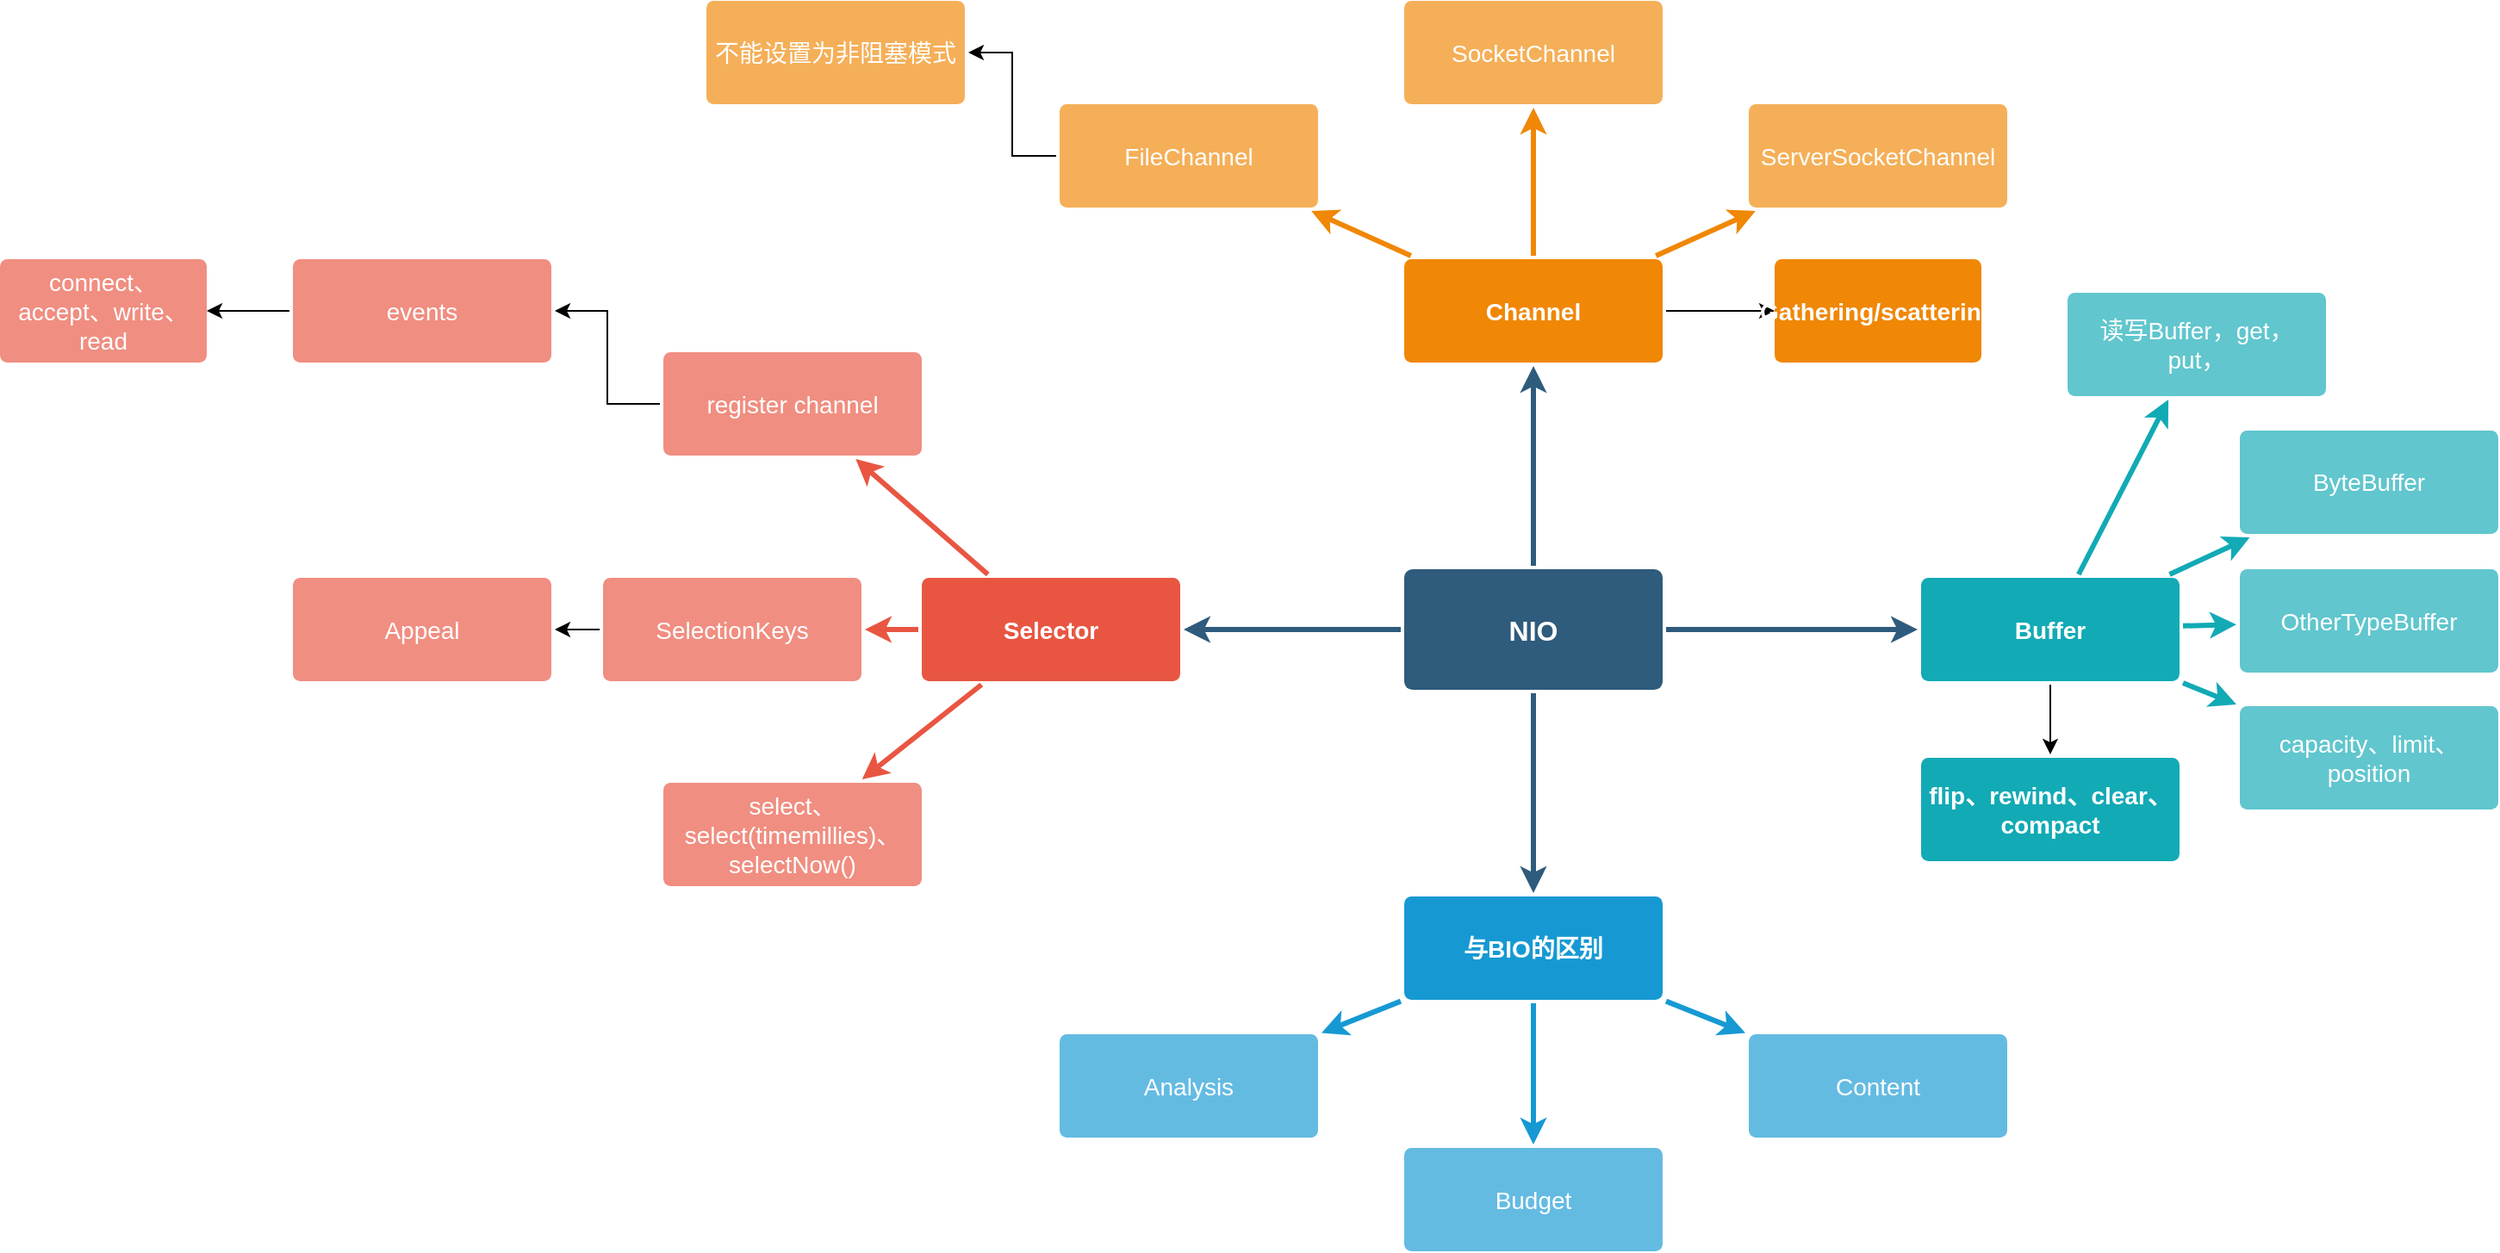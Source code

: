 <mxfile version="16.4.0" type="device" pages="2"><diagram id="6a731a19-8d31-9384-78a2-239565b7b9f0" name="Page-1"><mxGraphModel dx="2207" dy="672" grid="1" gridSize="10" guides="1" tooltips="1" connect="1" arrows="1" fold="1" page="1" pageScale="1" pageWidth="1169" pageHeight="827" background="none" math="0" shadow="0"><root><mxCell id="0"/><mxCell id="1" parent="0"/><mxCell id="1745" value="" style="edgeStyle=none;rounded=0;jumpStyle=none;html=1;shadow=0;labelBackgroundColor=none;startArrow=none;startFill=0;endArrow=classic;endFill=1;jettySize=auto;orthogonalLoop=1;strokeColor=#2F5B7C;strokeWidth=3;fontFamily=Helvetica;fontSize=16;fontColor=#23445D;spacing=5;" parent="1" source="1749" target="1764" edge="1"><mxGeometry relative="1" as="geometry"/></mxCell><mxCell id="1746" value="" style="edgeStyle=none;rounded=0;jumpStyle=none;html=1;shadow=0;labelBackgroundColor=none;startArrow=none;startFill=0;endArrow=classic;endFill=1;jettySize=auto;orthogonalLoop=1;strokeColor=#2F5B7C;strokeWidth=3;fontFamily=Helvetica;fontSize=16;fontColor=#23445D;spacing=5;" parent="1" source="1749" target="1771" edge="1"><mxGeometry relative="1" as="geometry"/></mxCell><mxCell id="1747" value="" style="edgeStyle=none;rounded=0;jumpStyle=none;html=1;shadow=0;labelBackgroundColor=none;startArrow=none;startFill=0;endArrow=classic;endFill=1;jettySize=auto;orthogonalLoop=1;strokeColor=#2F5B7C;strokeWidth=3;fontFamily=Helvetica;fontSize=16;fontColor=#23445D;spacing=5;" parent="1" source="1749" target="1760" edge="1"><mxGeometry relative="1" as="geometry"/></mxCell><mxCell id="1748" value="" style="edgeStyle=none;rounded=0;jumpStyle=none;html=1;shadow=0;labelBackgroundColor=none;startArrow=none;startFill=0;endArrow=classic;endFill=1;jettySize=auto;orthogonalLoop=1;strokeColor=#2F5B7C;strokeWidth=3;fontFamily=Helvetica;fontSize=16;fontColor=#23445D;spacing=5;" parent="1" source="1749" target="1753" edge="1"><mxGeometry relative="1" as="geometry"/></mxCell><mxCell id="1749" value="NIO" style="rounded=1;whiteSpace=wrap;html=1;shadow=0;labelBackgroundColor=none;strokeColor=none;strokeWidth=3;fillColor=#2F5B7C;fontFamily=Helvetica;fontSize=16;fontColor=#FFFFFF;align=center;fontStyle=1;spacing=5;arcSize=7;perimeterSpacing=2;" parent="1" vertex="1"><mxGeometry x="495" y="380.5" width="150" height="70" as="geometry"/></mxCell><mxCell id="1750" value="" style="edgeStyle=none;rounded=1;jumpStyle=none;html=1;shadow=0;labelBackgroundColor=none;startArrow=none;startFill=0;jettySize=auto;orthogonalLoop=1;strokeColor=#E85642;strokeWidth=3;fontFamily=Helvetica;fontSize=14;fontColor=#FFFFFF;spacing=5;fontStyle=1;fillColor=#b0e3e6;" parent="1" source="1753" target="1756" edge="1"><mxGeometry relative="1" as="geometry"/></mxCell><mxCell id="1751" value="" style="edgeStyle=none;rounded=1;jumpStyle=none;html=1;shadow=0;labelBackgroundColor=none;startArrow=none;startFill=0;jettySize=auto;orthogonalLoop=1;strokeColor=#E85642;strokeWidth=3;fontFamily=Helvetica;fontSize=14;fontColor=#FFFFFF;spacing=5;fontStyle=1;fillColor=#b0e3e6;" parent="1" source="1753" target="1755" edge="1"><mxGeometry relative="1" as="geometry"/></mxCell><mxCell id="1752" value="" style="edgeStyle=none;rounded=1;jumpStyle=none;html=1;shadow=0;labelBackgroundColor=none;startArrow=none;startFill=0;jettySize=auto;orthogonalLoop=1;strokeColor=#E85642;strokeWidth=3;fontFamily=Helvetica;fontSize=14;fontColor=#FFFFFF;spacing=5;fontStyle=1;fillColor=#b0e3e6;" parent="1" source="1753" target="1754" edge="1"><mxGeometry relative="1" as="geometry"/></mxCell><mxCell id="1753" value="Selector" style="rounded=1;whiteSpace=wrap;html=1;shadow=0;labelBackgroundColor=none;strokeColor=none;strokeWidth=3;fillColor=#e85642;fontFamily=Helvetica;fontSize=14;fontColor=#FFFFFF;align=center;spacing=5;fontStyle=1;arcSize=7;perimeterSpacing=2;" parent="1" vertex="1"><mxGeometry x="215" y="385.5" width="150" height="60" as="geometry"/></mxCell><mxCell id="1754" value="select、select(timemillies)、&lt;br&gt;selectNow()" style="rounded=1;whiteSpace=wrap;html=1;shadow=0;labelBackgroundColor=none;strokeColor=none;strokeWidth=3;fillColor=#f08e81;fontFamily=Helvetica;fontSize=14;fontColor=#FFFFFF;align=center;spacing=5;fontStyle=0;arcSize=7;perimeterSpacing=2;" parent="1" vertex="1"><mxGeometry x="65" y="504.5" width="150" height="60" as="geometry"/></mxCell><mxCell id="Hht5OccrUej6ESqAhU07-1796" value="" style="edgeStyle=orthogonalEdgeStyle;rounded=0;orthogonalLoop=1;jettySize=auto;html=1;" parent="1" source="1755" target="Hht5OccrUej6ESqAhU07-1795" edge="1"><mxGeometry relative="1" as="geometry"/></mxCell><mxCell id="1755" value="SelectionKeys" style="rounded=1;whiteSpace=wrap;html=1;shadow=0;labelBackgroundColor=none;strokeColor=none;strokeWidth=3;fillColor=#f08e81;fontFamily=Helvetica;fontSize=14;fontColor=#FFFFFF;align=center;spacing=5;fontStyle=0;arcSize=7;perimeterSpacing=2;" parent="1" vertex="1"><mxGeometry x="30" y="385.5" width="150" height="60" as="geometry"/></mxCell><mxCell id="Hht5OccrUej6ESqAhU07-1792" value="" style="edgeStyle=orthogonalEdgeStyle;rounded=0;orthogonalLoop=1;jettySize=auto;html=1;" parent="1" source="1756" target="Hht5OccrUej6ESqAhU07-1791" edge="1"><mxGeometry relative="1" as="geometry"/></mxCell><mxCell id="1756" value="register channel" style="rounded=1;whiteSpace=wrap;html=1;shadow=0;labelBackgroundColor=none;strokeColor=none;strokeWidth=3;fillColor=#f08e81;fontFamily=Helvetica;fontSize=14;fontColor=#FFFFFF;align=center;spacing=5;fontStyle=0;arcSize=7;perimeterSpacing=2;" parent="1" vertex="1"><mxGeometry x="65" y="254.5" width="150" height="60" as="geometry"/></mxCell><mxCell id="1757" value="" style="edgeStyle=none;rounded=0;jumpStyle=none;html=1;shadow=0;labelBackgroundColor=none;startArrow=none;startFill=0;endArrow=classic;endFill=1;jettySize=auto;orthogonalLoop=1;strokeColor=#1699D3;strokeWidth=3;fontFamily=Helvetica;fontSize=14;fontColor=#FFFFFF;spacing=5;" parent="1" source="1760" target="1763" edge="1"><mxGeometry relative="1" as="geometry"/></mxCell><mxCell id="1758" value="" style="edgeStyle=none;rounded=0;jumpStyle=none;html=1;shadow=0;labelBackgroundColor=none;startArrow=none;startFill=0;endArrow=classic;endFill=1;jettySize=auto;orthogonalLoop=1;strokeColor=#1699D3;strokeWidth=3;fontFamily=Helvetica;fontSize=14;fontColor=#FFFFFF;spacing=5;" parent="1" source="1760" target="1762" edge="1"><mxGeometry relative="1" as="geometry"/></mxCell><mxCell id="1759" value="" style="edgeStyle=none;rounded=0;jumpStyle=none;html=1;shadow=0;labelBackgroundColor=none;startArrow=none;startFill=0;endArrow=classic;endFill=1;jettySize=auto;orthogonalLoop=1;strokeColor=#1699D3;strokeWidth=3;fontFamily=Helvetica;fontSize=14;fontColor=#FFFFFF;spacing=5;" parent="1" source="1760" target="1761" edge="1"><mxGeometry relative="1" as="geometry"/></mxCell><mxCell id="1760" value="与BIO的区别" style="rounded=1;whiteSpace=wrap;html=1;shadow=0;labelBackgroundColor=none;strokeColor=none;strokeWidth=3;fillColor=#1699d3;fontFamily=Helvetica;fontSize=14;fontColor=#FFFFFF;align=center;spacing=5;fontStyle=1;arcSize=7;perimeterSpacing=2;" parent="1" vertex="1"><mxGeometry x="495" y="570.5" width="150" height="60" as="geometry"/></mxCell><mxCell id="1761" value="Content" style="rounded=1;whiteSpace=wrap;html=1;shadow=0;labelBackgroundColor=none;strokeColor=none;strokeWidth=3;fillColor=#64bbe2;fontFamily=Helvetica;fontSize=14;fontColor=#FFFFFF;align=center;spacing=5;arcSize=7;perimeterSpacing=2;" parent="1" vertex="1"><mxGeometry x="695" y="650.5" width="150" height="60" as="geometry"/></mxCell><mxCell id="1762" value="Budget" style="rounded=1;whiteSpace=wrap;html=1;shadow=0;labelBackgroundColor=none;strokeColor=none;strokeWidth=3;fillColor=#64bbe2;fontFamily=Helvetica;fontSize=14;fontColor=#FFFFFF;align=center;spacing=5;arcSize=7;perimeterSpacing=2;" parent="1" vertex="1"><mxGeometry x="495" y="716.5" width="150" height="60" as="geometry"/></mxCell><mxCell id="1763" value="Analysis" style="rounded=1;whiteSpace=wrap;html=1;shadow=0;labelBackgroundColor=none;strokeColor=none;strokeWidth=3;fillColor=#64bbe2;fontFamily=Helvetica;fontSize=14;fontColor=#FFFFFF;align=center;spacing=5;arcSize=7;perimeterSpacing=2;" parent="1" vertex="1"><mxGeometry x="295" y="650.5" width="150" height="60" as="geometry"/></mxCell><mxCell id="Hht5OccrUej6ESqAhU07-1784" value="" style="edgeStyle=orthogonalEdgeStyle;rounded=0;orthogonalLoop=1;jettySize=auto;html=1;" parent="1" source="1764" target="Hht5OccrUej6ESqAhU07-1783" edge="1"><mxGeometry relative="1" as="geometry"/></mxCell><mxCell id="1764" value="Channel" style="rounded=1;whiteSpace=wrap;html=1;shadow=0;labelBackgroundColor=none;strokeColor=none;strokeWidth=3;fillColor=#F08705;fontFamily=Helvetica;fontSize=14;fontColor=#FFFFFF;align=center;spacing=5;fontStyle=1;arcSize=7;perimeterSpacing=2;" parent="1" vertex="1"><mxGeometry x="495" y="200.5" width="150" height="60" as="geometry"/></mxCell><mxCell id="1765" value="ServerSocketChannel" style="rounded=1;whiteSpace=wrap;html=1;shadow=0;labelBackgroundColor=none;strokeColor=none;strokeWidth=3;fillColor=#f5af58;fontFamily=Helvetica;fontSize=14;fontColor=#FFFFFF;align=center;spacing=5;arcSize=7;perimeterSpacing=2;" parent="1" vertex="1"><mxGeometry x="695" y="110.5" width="150" height="60" as="geometry"/></mxCell><mxCell id="1766" value="" style="edgeStyle=none;rounded=0;jumpStyle=none;html=1;shadow=0;labelBackgroundColor=none;startArrow=none;startFill=0;endArrow=classic;endFill=1;jettySize=auto;orthogonalLoop=1;strokeColor=#F08705;strokeWidth=3;fontFamily=Helvetica;fontSize=14;fontColor=#FFFFFF;spacing=5;" parent="1" source="1764" target="1765" edge="1"><mxGeometry relative="1" as="geometry"/></mxCell><mxCell id="1767" value="SocketChannel" style="rounded=1;whiteSpace=wrap;html=1;shadow=0;labelBackgroundColor=none;strokeColor=none;strokeWidth=3;fillColor=#f5af58;fontFamily=Helvetica;fontSize=14;fontColor=#FFFFFF;align=center;spacing=5;arcSize=7;perimeterSpacing=2;" parent="1" vertex="1"><mxGeometry x="495" y="50.5" width="150" height="60" as="geometry"/></mxCell><mxCell id="1768" value="" style="edgeStyle=none;rounded=0;jumpStyle=none;html=1;shadow=0;labelBackgroundColor=none;startArrow=none;startFill=0;endArrow=classic;endFill=1;jettySize=auto;orthogonalLoop=1;strokeColor=#F08705;strokeWidth=3;fontFamily=Helvetica;fontSize=14;fontColor=#FFFFFF;spacing=5;" parent="1" source="1764" target="1767" edge="1"><mxGeometry relative="1" as="geometry"/></mxCell><mxCell id="Hht5OccrUej6ESqAhU07-1782" value="" style="edgeStyle=orthogonalEdgeStyle;rounded=0;orthogonalLoop=1;jettySize=auto;html=1;" parent="1" source="1769" target="Hht5OccrUej6ESqAhU07-1781" edge="1"><mxGeometry relative="1" as="geometry"/></mxCell><mxCell id="1769" value="FileChannel" style="rounded=1;whiteSpace=wrap;html=1;shadow=0;labelBackgroundColor=none;strokeColor=none;strokeWidth=3;fillColor=#f5af58;fontFamily=Helvetica;fontSize=14;fontColor=#FFFFFF;align=center;spacing=5;arcSize=7;perimeterSpacing=2;" parent="1" vertex="1"><mxGeometry x="295" y="110.5" width="150" height="60" as="geometry"/></mxCell><mxCell id="1770" value="" style="edgeStyle=none;rounded=0;jumpStyle=none;html=1;shadow=0;labelBackgroundColor=none;startArrow=none;startFill=0;endArrow=classic;endFill=1;jettySize=auto;orthogonalLoop=1;strokeColor=#F08705;strokeWidth=3;fontFamily=Helvetica;fontSize=14;fontColor=#FFFFFF;spacing=5;" parent="1" source="1764" target="1769" edge="1"><mxGeometry relative="1" as="geometry"/></mxCell><mxCell id="Hht5OccrUej6ESqAhU07-1788" value="" style="edgeStyle=orthogonalEdgeStyle;rounded=0;orthogonalLoop=1;jettySize=auto;html=1;" parent="1" source="1771" target="Hht5OccrUej6ESqAhU07-1787" edge="1"><mxGeometry relative="1" as="geometry"/></mxCell><mxCell id="1771" value="Buffer" style="rounded=1;whiteSpace=wrap;html=1;shadow=0;labelBackgroundColor=none;strokeColor=none;strokeWidth=3;fillColor=#12aab5;fontFamily=Helvetica;fontSize=14;fontColor=#FFFFFF;align=center;spacing=5;fontStyle=1;arcSize=7;perimeterSpacing=2;" parent="1" vertex="1"><mxGeometry x="795" y="385.5" width="150" height="60" as="geometry"/></mxCell><mxCell id="1772" value="capacity、limit、position" style="rounded=1;whiteSpace=wrap;html=1;shadow=0;labelBackgroundColor=none;strokeColor=none;strokeWidth=3;fillColor=#61c6ce;fontFamily=Helvetica;fontSize=14;fontColor=#FFFFFF;align=center;spacing=5;fontStyle=0;arcSize=7;perimeterSpacing=2;" parent="1" vertex="1"><mxGeometry x="980" y="460" width="150" height="60" as="geometry"/></mxCell><mxCell id="1773" value="" style="edgeStyle=none;rounded=1;jumpStyle=none;html=1;shadow=0;labelBackgroundColor=none;startArrow=none;startFill=0;jettySize=auto;orthogonalLoop=1;strokeColor=#12AAB5;strokeWidth=3;fontFamily=Helvetica;fontSize=14;fontColor=#FFFFFF;spacing=5;fontStyle=1;fillColor=#b0e3e6;" parent="1" source="1771" target="1772" edge="1"><mxGeometry relative="1" as="geometry"/></mxCell><mxCell id="1774" value="OtherTypeBuffer" style="rounded=1;whiteSpace=wrap;html=1;shadow=0;labelBackgroundColor=none;strokeColor=none;strokeWidth=3;fillColor=#61c6ce;fontFamily=Helvetica;fontSize=14;fontColor=#FFFFFF;align=center;spacing=5;fontStyle=0;arcSize=7;perimeterSpacing=2;" parent="1" vertex="1"><mxGeometry x="980" y="380.5" width="150" height="60" as="geometry"/></mxCell><mxCell id="1775" value="" style="edgeStyle=none;rounded=1;jumpStyle=none;html=1;shadow=0;labelBackgroundColor=none;startArrow=none;startFill=0;jettySize=auto;orthogonalLoop=1;strokeColor=#12AAB5;strokeWidth=3;fontFamily=Helvetica;fontSize=14;fontColor=#FFFFFF;spacing=5;fontStyle=1;fillColor=#b0e3e6;" parent="1" source="1771" target="1774" edge="1"><mxGeometry relative="1" as="geometry"/></mxCell><mxCell id="1776" value="ByteBuffer" style="rounded=1;whiteSpace=wrap;html=1;shadow=0;labelBackgroundColor=none;strokeColor=none;strokeWidth=3;fillColor=#61c6ce;fontFamily=Helvetica;fontSize=14;fontColor=#FFFFFF;align=center;spacing=5;fontStyle=0;arcSize=7;perimeterSpacing=2;" parent="1" vertex="1"><mxGeometry x="980" y="300" width="150" height="60" as="geometry"/></mxCell><mxCell id="1777" value="" style="edgeStyle=none;rounded=1;jumpStyle=none;html=1;shadow=0;labelBackgroundColor=none;startArrow=none;startFill=0;jettySize=auto;orthogonalLoop=1;strokeColor=#12AAB5;strokeWidth=3;fontFamily=Helvetica;fontSize=14;fontColor=#FFFFFF;spacing=5;fontStyle=1;fillColor=#b0e3e6;" parent="1" source="1771" target="1776" edge="1"><mxGeometry relative="1" as="geometry"/></mxCell><mxCell id="1778" value="读写Buffer，get，put，" style="rounded=1;whiteSpace=wrap;html=1;shadow=0;labelBackgroundColor=none;strokeColor=none;strokeWidth=3;fillColor=#61c6ce;fontFamily=Helvetica;fontSize=14;fontColor=#FFFFFF;align=center;spacing=5;fontStyle=0;arcSize=7;perimeterSpacing=2;" parent="1" vertex="1"><mxGeometry x="880" y="220" width="150" height="60" as="geometry"/></mxCell><mxCell id="1779" value="" style="edgeStyle=none;rounded=1;jumpStyle=none;html=1;shadow=0;labelBackgroundColor=none;startArrow=none;startFill=0;jettySize=auto;orthogonalLoop=1;strokeColor=#12AAB5;strokeWidth=3;fontFamily=Helvetica;fontSize=14;fontColor=#FFFFFF;spacing=5;fontStyle=1;fillColor=#b0e3e6;" parent="1" source="1771" target="1778" edge="1"><mxGeometry relative="1" as="geometry"/></mxCell><mxCell id="Hht5OccrUej6ESqAhU07-1781" value="不能设置为非阻塞模式" style="rounded=1;whiteSpace=wrap;html=1;shadow=0;labelBackgroundColor=none;strokeColor=none;strokeWidth=3;fillColor=#f5af58;fontFamily=Helvetica;fontSize=14;fontColor=#FFFFFF;align=center;spacing=5;arcSize=7;perimeterSpacing=2;" parent="1" vertex="1"><mxGeometry x="90" y="50.5" width="150" height="60" as="geometry"/></mxCell><mxCell id="Hht5OccrUej6ESqAhU07-1783" value="Gathering/scattering" style="whiteSpace=wrap;html=1;fontSize=14;fillColor=#F08705;strokeColor=none;fontColor=#FFFFFF;rounded=1;shadow=0;labelBackgroundColor=none;strokeWidth=3;spacing=5;fontStyle=1;arcSize=7;" parent="1" vertex="1"><mxGeometry x="710" y="200.5" width="120" height="60" as="geometry"/></mxCell><mxCell id="Hht5OccrUej6ESqAhU07-1787" value="flip、rewind、clear、compact" style="rounded=1;whiteSpace=wrap;html=1;shadow=0;labelBackgroundColor=none;strokeColor=none;strokeWidth=3;fillColor=#12aab5;fontFamily=Helvetica;fontSize=14;fontColor=#FFFFFF;align=center;spacing=5;fontStyle=1;arcSize=7;perimeterSpacing=2;" parent="1" vertex="1"><mxGeometry x="795" y="490.0" width="150" height="60" as="geometry"/></mxCell><mxCell id="Hht5OccrUej6ESqAhU07-1794" value="" style="edgeStyle=orthogonalEdgeStyle;rounded=0;orthogonalLoop=1;jettySize=auto;html=1;" parent="1" source="Hht5OccrUej6ESqAhU07-1791" target="Hht5OccrUej6ESqAhU07-1793" edge="1"><mxGeometry relative="1" as="geometry"/></mxCell><mxCell id="Hht5OccrUej6ESqAhU07-1791" value="events" style="rounded=1;whiteSpace=wrap;html=1;shadow=0;labelBackgroundColor=none;strokeColor=none;strokeWidth=3;fillColor=#f08e81;fontFamily=Helvetica;fontSize=14;fontColor=#FFFFFF;align=center;spacing=5;fontStyle=0;arcSize=7;perimeterSpacing=2;" parent="1" vertex="1"><mxGeometry x="-150" y="200.5" width="150" height="60" as="geometry"/></mxCell><mxCell id="Hht5OccrUej6ESqAhU07-1793" value="connect、accept、write、read" style="whiteSpace=wrap;html=1;fontSize=14;fillColor=#f08e81;strokeColor=none;fontColor=#FFFFFF;rounded=1;shadow=0;labelBackgroundColor=none;strokeWidth=3;spacing=5;fontStyle=0;arcSize=7;" parent="1" vertex="1"><mxGeometry x="-320" y="200.5" width="120" height="60" as="geometry"/></mxCell><mxCell id="Hht5OccrUej6ESqAhU07-1795" value="Appeal" style="rounded=1;whiteSpace=wrap;html=1;shadow=0;labelBackgroundColor=none;strokeColor=none;strokeWidth=3;fillColor=#f08e81;fontFamily=Helvetica;fontSize=14;fontColor=#FFFFFF;align=center;spacing=5;fontStyle=0;arcSize=7;perimeterSpacing=2;" parent="1" vertex="1"><mxGeometry x="-150" y="385.5" width="150" height="60" as="geometry"/></mxCell></root></mxGraphModel></diagram><diagram id="H4CKLuyH4_GfiIa3LiE6" name="第 2 页"><mxGraphModel dx="1038" dy="672" grid="1" gridSize="10" guides="1" tooltips="1" connect="1" arrows="1" fold="1" page="1" pageScale="1" pageWidth="827" pageHeight="1169" math="0" shadow="0"><root><mxCell id="IC-TQJZExAkHbJL6ss2a-0"/><mxCell id="IC-TQJZExAkHbJL6ss2a-1" parent="IC-TQJZExAkHbJL6ss2a-0"/><mxCell id="IC-TQJZExAkHbJL6ss2a-2" value="" style="line;strokeWidth=4;direction=south;html=1;perimeter=backbonePerimeter;points=[];outlineConnect=0;sketch=1;" parent="IC-TQJZExAkHbJL6ss2a-1" vertex="1"><mxGeometry x="125" y="420" width="10" height="350" as="geometry"/></mxCell><mxCell id="IC-TQJZExAkHbJL6ss2a-3" value="&lt;font face=&quot;Comic Sans MS&quot;&gt;thread&lt;/font&gt;" style="text;strokeColor=none;fillColor=none;html=1;fontSize=24;fontStyle=1;verticalAlign=middle;align=center;sketch=1;" parent="IC-TQJZExAkHbJL6ss2a-1" vertex="1"><mxGeometry x="80" y="370" width="100" height="40" as="geometry"/></mxCell><mxCell id="IC-TQJZExAkHbJL6ss2a-4" value="selector.select()" style="rounded=1;whiteSpace=wrap;html=1;fontFamily=Comic Sans MS;sketch=1;" parent="IC-TQJZExAkHbJL6ss2a-1" vertex="1"><mxGeometry x="70" y="520" width="120" height="60" as="geometry"/></mxCell><mxCell id="IC-TQJZExAkHbJL6ss2a-5" value="" style="endArrow=classic;html=1;rounded=0;fontFamily=Comic Sans MS;exitX=1;exitY=0.25;exitDx=0;exitDy=0;sketch=1;" parent="IC-TQJZExAkHbJL6ss2a-1" source="IC-TQJZExAkHbJL6ss2a-4" edge="1"><mxGeometry width="50" height="50" relative="1" as="geometry"><mxPoint x="235" y="560" as="sourcePoint"/><mxPoint x="295" y="480" as="targetPoint"/></mxGeometry></mxCell><mxCell id="IC-TQJZExAkHbJL6ss2a-6" value="" style="endArrow=classic;html=1;rounded=0;fontFamily=Comic Sans MS;exitX=1;exitY=0.5;exitDx=0;exitDy=0;sketch=1;" parent="IC-TQJZExAkHbJL6ss2a-1" source="IC-TQJZExAkHbJL6ss2a-4" edge="1"><mxGeometry width="50" height="50" relative="1" as="geometry"><mxPoint x="295" y="690" as="sourcePoint"/><mxPoint x="295" y="550" as="targetPoint"/></mxGeometry></mxCell><mxCell id="IC-TQJZExAkHbJL6ss2a-7" value="" style="endArrow=classic;html=1;rounded=0;fontFamily=Comic Sans MS;exitX=1;exitY=0.75;exitDx=0;exitDy=0;sketch=1;" parent="IC-TQJZExAkHbJL6ss2a-1" source="IC-TQJZExAkHbJL6ss2a-4" edge="1"><mxGeometry width="50" height="50" relative="1" as="geometry"><mxPoint x="325" y="730" as="sourcePoint"/><mxPoint x="295" y="610" as="targetPoint"/></mxGeometry></mxCell><mxCell id="IC-TQJZExAkHbJL6ss2a-8" value="" style="group;sketch=1;" parent="IC-TQJZExAkHbJL6ss2a-1" vertex="1" connectable="0"><mxGeometry x="310" y="290" width="181" height="60" as="geometry"/></mxCell><mxCell id="IC-TQJZExAkHbJL6ss2a-9" value="" style="rounded=0;whiteSpace=wrap;html=1;fontFamily=Comic Sans MS;strokeWidth=2;sketch=1;" parent="IC-TQJZExAkHbJL6ss2a-8" vertex="1"><mxGeometry width="180" height="60" as="geometry"/></mxCell><mxCell id="IC-TQJZExAkHbJL6ss2a-10" value="" style="line;strokeWidth=2;direction=south;html=1;fontFamily=Comic Sans MS;sketch=1;" parent="IC-TQJZExAkHbJL6ss2a-8" vertex="1"><mxGeometry x="9" width="10" height="60" as="geometry"/></mxCell><mxCell id="IC-TQJZExAkHbJL6ss2a-11" value="" style="line;strokeWidth=2;direction=south;html=1;fontFamily=Comic Sans MS;sketch=1;" parent="IC-TQJZExAkHbJL6ss2a-8" vertex="1"><mxGeometry x="24" width="10" height="60" as="geometry"/></mxCell><mxCell id="IC-TQJZExAkHbJL6ss2a-12" value="" style="line;strokeWidth=2;direction=south;html=1;fontFamily=Comic Sans MS;sketch=1;" parent="IC-TQJZExAkHbJL6ss2a-8" vertex="1"><mxGeometry x="38" width="10" height="60" as="geometry"/></mxCell><mxCell id="IC-TQJZExAkHbJL6ss2a-13" value="" style="line;strokeWidth=2;direction=south;html=1;fontFamily=Comic Sans MS;sketch=1;" parent="IC-TQJZExAkHbJL6ss2a-8" vertex="1"><mxGeometry x="52" width="10" height="60" as="geometry"/></mxCell><mxCell id="IC-TQJZExAkHbJL6ss2a-14" value="" style="line;strokeWidth=2;direction=south;html=1;fontFamily=Comic Sans MS;sketch=1;" parent="IC-TQJZExAkHbJL6ss2a-8" vertex="1"><mxGeometry x="67" width="10" height="60" as="geometry"/></mxCell><mxCell id="IC-TQJZExAkHbJL6ss2a-15" value="" style="line;strokeWidth=2;direction=south;html=1;fontFamily=Comic Sans MS;sketch=1;" parent="IC-TQJZExAkHbJL6ss2a-8" vertex="1"><mxGeometry x="81" width="10" height="60" as="geometry"/></mxCell><mxCell id="IC-TQJZExAkHbJL6ss2a-16" value="Buffer" style="text;strokeColor=none;fillColor=none;html=1;fontSize=12;fontStyle=0;verticalAlign=middle;align=center;fontFamily=Comic Sans MS;sketch=1;" parent="IC-TQJZExAkHbJL6ss2a-8" vertex="1"><mxGeometry x="81" y="10" width="100" height="40" as="geometry"/></mxCell><mxCell id="IC-TQJZExAkHbJL6ss2a-17" value="" style="group;sketch=1;" parent="IC-TQJZExAkHbJL6ss2a-1" vertex="1" connectable="0"><mxGeometry x="295" y="520" width="181" height="60" as="geometry"/></mxCell><mxCell id="IC-TQJZExAkHbJL6ss2a-18" value="" style="rounded=0;whiteSpace=wrap;html=1;fontFamily=Comic Sans MS;strokeWidth=2;sketch=1;" parent="IC-TQJZExAkHbJL6ss2a-17" vertex="1"><mxGeometry width="180" height="60" as="geometry"/></mxCell><mxCell id="IC-TQJZExAkHbJL6ss2a-19" value="" style="line;strokeWidth=2;direction=south;html=1;fontFamily=Comic Sans MS;sketch=1;" parent="IC-TQJZExAkHbJL6ss2a-17" vertex="1"><mxGeometry x="9" width="10" height="60" as="geometry"/></mxCell><mxCell id="IC-TQJZExAkHbJL6ss2a-20" value="" style="line;strokeWidth=2;direction=south;html=1;fontFamily=Comic Sans MS;sketch=1;" parent="IC-TQJZExAkHbJL6ss2a-17" vertex="1"><mxGeometry x="24" width="10" height="60" as="geometry"/></mxCell><mxCell id="IC-TQJZExAkHbJL6ss2a-21" value="" style="line;strokeWidth=2;direction=south;html=1;fontFamily=Comic Sans MS;sketch=1;" parent="IC-TQJZExAkHbJL6ss2a-17" vertex="1"><mxGeometry x="38" width="10" height="60" as="geometry"/></mxCell><mxCell id="IC-TQJZExAkHbJL6ss2a-22" value="" style="line;strokeWidth=2;direction=south;html=1;fontFamily=Comic Sans MS;sketch=1;" parent="IC-TQJZExAkHbJL6ss2a-17" vertex="1"><mxGeometry x="52" width="10" height="60" as="geometry"/></mxCell><mxCell id="IC-TQJZExAkHbJL6ss2a-23" value="" style="line;strokeWidth=2;direction=south;html=1;fontFamily=Comic Sans MS;sketch=1;" parent="IC-TQJZExAkHbJL6ss2a-17" vertex="1"><mxGeometry x="67" width="10" height="60" as="geometry"/></mxCell><mxCell id="IC-TQJZExAkHbJL6ss2a-24" value="" style="line;strokeWidth=2;direction=south;html=1;fontFamily=Comic Sans MS;sketch=1;" parent="IC-TQJZExAkHbJL6ss2a-17" vertex="1"><mxGeometry x="81" width="10" height="60" as="geometry"/></mxCell><mxCell id="IC-TQJZExAkHbJL6ss2a-25" value="Buffer" style="text;strokeColor=none;fillColor=none;html=1;fontSize=12;fontStyle=0;verticalAlign=middle;align=center;fontFamily=Comic Sans MS;sketch=1;" parent="IC-TQJZExAkHbJL6ss2a-17" vertex="1"><mxGeometry x="81" y="10" width="100" height="40" as="geometry"/></mxCell><mxCell id="IC-TQJZExAkHbJL6ss2a-26" value="" style="group;sketch=1;" parent="IC-TQJZExAkHbJL6ss2a-1" vertex="1" connectable="0"><mxGeometry x="295" y="590" width="181" height="60" as="geometry"/></mxCell><mxCell id="IC-TQJZExAkHbJL6ss2a-27" value="" style="rounded=0;whiteSpace=wrap;html=1;fontFamily=Comic Sans MS;strokeWidth=2;sketch=1;" parent="IC-TQJZExAkHbJL6ss2a-26" vertex="1"><mxGeometry width="180" height="60" as="geometry"/></mxCell><mxCell id="IC-TQJZExAkHbJL6ss2a-28" value="" style="line;strokeWidth=2;direction=south;html=1;fontFamily=Comic Sans MS;sketch=1;" parent="IC-TQJZExAkHbJL6ss2a-26" vertex="1"><mxGeometry x="9" width="10" height="60" as="geometry"/></mxCell><mxCell id="IC-TQJZExAkHbJL6ss2a-29" value="" style="line;strokeWidth=2;direction=south;html=1;fontFamily=Comic Sans MS;sketch=1;" parent="IC-TQJZExAkHbJL6ss2a-26" vertex="1"><mxGeometry x="24" width="10" height="60" as="geometry"/></mxCell><mxCell id="IC-TQJZExAkHbJL6ss2a-30" value="" style="line;strokeWidth=2;direction=south;html=1;fontFamily=Comic Sans MS;sketch=1;" parent="IC-TQJZExAkHbJL6ss2a-26" vertex="1"><mxGeometry x="38" width="10" height="60" as="geometry"/></mxCell><mxCell id="IC-TQJZExAkHbJL6ss2a-31" value="" style="line;strokeWidth=2;direction=south;html=1;fontFamily=Comic Sans MS;sketch=1;" parent="IC-TQJZExAkHbJL6ss2a-26" vertex="1"><mxGeometry x="52" width="10" height="60" as="geometry"/></mxCell><mxCell id="IC-TQJZExAkHbJL6ss2a-32" value="" style="line;strokeWidth=2;direction=south;html=1;fontFamily=Comic Sans MS;sketch=1;" parent="IC-TQJZExAkHbJL6ss2a-26" vertex="1"><mxGeometry x="67" width="10" height="60" as="geometry"/></mxCell><mxCell id="IC-TQJZExAkHbJL6ss2a-33" value="" style="line;strokeWidth=2;direction=south;html=1;fontFamily=Comic Sans MS;sketch=1;" parent="IC-TQJZExAkHbJL6ss2a-26" vertex="1"><mxGeometry x="81" width="10" height="60" as="geometry"/></mxCell><mxCell id="IC-TQJZExAkHbJL6ss2a-34" value="Buffer" style="text;strokeColor=none;fillColor=none;html=1;fontSize=12;fontStyle=0;verticalAlign=middle;align=center;fontFamily=Comic Sans MS;sketch=1;" parent="IC-TQJZExAkHbJL6ss2a-26" vertex="1"><mxGeometry x="81" y="10" width="100" height="40" as="geometry"/></mxCell><mxCell id="IC-TQJZExAkHbJL6ss2a-35" value="" style="endArrow=classic;html=1;rounded=0;fontFamily=Comic Sans MS;fontSize=12;entryX=1;entryY=0.5;entryDx=0;entryDy=0;sketch=1;" parent="IC-TQJZExAkHbJL6ss2a-1" target="IC-TQJZExAkHbJL6ss2a-25" edge="1"><mxGeometry width="50" height="50" relative="1" as="geometry"><mxPoint x="540" y="550" as="sourcePoint"/><mxPoint x="490" y="530" as="targetPoint"/></mxGeometry></mxCell><mxCell id="IC-TQJZExAkHbJL6ss2a-36" value="" style="endArrow=classic;html=1;rounded=0;fontFamily=Comic Sans MS;fontSize=12;exitX=1;exitY=0.5;exitDx=0;exitDy=0;sketch=1;" parent="IC-TQJZExAkHbJL6ss2a-1" edge="1"><mxGeometry width="50" height="50" relative="1" as="geometry"><mxPoint x="476" y="619.5" as="sourcePoint"/><mxPoint x="540" y="619.5" as="targetPoint"/></mxGeometry></mxCell><mxCell id="IC-TQJZExAkHbJL6ss2a-37" value="Channel" style="html=1;dashed=0;whitespace=wrap;shape=partialRectangle;right=0;left=0;fontFamily=Comic Sans MS;fontSize=12;strokeWidth=2;sketch=1;" parent="IC-TQJZExAkHbJL6ss2a-1" vertex="1"><mxGeometry x="295" y="450" width="215" height="60" as="geometry"/></mxCell><mxCell id="IC-TQJZExAkHbJL6ss2a-38" value="Channel" style="html=1;dashed=0;whitespace=wrap;shape=partialRectangle;right=0;left=0;fontFamily=Comic Sans MS;fontSize=12;strokeWidth=2;sketch=1;" parent="IC-TQJZExAkHbJL6ss2a-1" vertex="1"><mxGeometry x="550" y="520" width="130" height="60" as="geometry"/></mxCell><mxCell id="IC-TQJZExAkHbJL6ss2a-39" value="Channel" style="html=1;dashed=0;whitespace=wrap;shape=partialRectangle;right=0;left=0;fontFamily=Comic Sans MS;fontSize=12;strokeWidth=2;sketch=1;" parent="IC-TQJZExAkHbJL6ss2a-1" vertex="1"><mxGeometry x="550" y="590" width="130" height="60" as="geometry"/></mxCell><mxCell id="IC-TQJZExAkHbJL6ss2a-40" value="channel.read():&lt;br&gt;read from this channel in to the buffer" style="text;html=1;strokeColor=none;fillColor=none;align=center;verticalAlign=middle;whiteSpace=wrap;rounded=0;fontFamily=Comic Sans MS;fontSize=12;sketch=1;" parent="IC-TQJZExAkHbJL6ss2a-1" vertex="1"><mxGeometry x="250" y="370" width="110" height="60" as="geometry"/></mxCell><mxCell id="IC-TQJZExAkHbJL6ss2a-41" value="reading" style="text;html=1;strokeColor=none;fillColor=none;align=center;verticalAlign=middle;whiteSpace=wrap;rounded=0;fontFamily=Comic Sans MS;fontSize=12;sketch=1;" parent="IC-TQJZExAkHbJL6ss2a-1" vertex="1"><mxGeometry x="476" y="520" width="60" height="30" as="geometry"/></mxCell><mxCell id="IC-TQJZExAkHbJL6ss2a-42" value="writing" style="text;html=1;strokeColor=none;fillColor=none;align=center;verticalAlign=middle;whiteSpace=wrap;rounded=0;fontFamily=Comic Sans MS;fontSize=12;sketch=1;" parent="IC-TQJZExAkHbJL6ss2a-1" vertex="1"><mxGeometry x="476" y="590" width="60" height="30" as="geometry"/></mxCell><mxCell id="IC-TQJZExAkHbJL6ss2a-43" value="Blocking!!!" style="text;html=1;strokeColor=none;fillColor=none;align=center;verticalAlign=middle;whiteSpace=wrap;rounded=0;fontFamily=Comic Sans MS;fontSize=20;fontStyle=1;labelBackgroundColor=default;sketch=1;" parent="IC-TQJZExAkHbJL6ss2a-1" vertex="1"><mxGeometry x="100" y="590" width="60" height="30" as="geometry"/></mxCell><mxCell id="IC-TQJZExAkHbJL6ss2a-44" value="" style="endArrow=classic;html=1;rounded=0;fontFamily=Comic Sans MS;fontSize=12;exitX=0.75;exitY=1;exitDx=0;exitDy=0;entryX=0.702;entryY=-0.033;entryDx=0;entryDy=0;entryPerimeter=0;sketch=1;" parent="IC-TQJZExAkHbJL6ss2a-1" source="IC-TQJZExAkHbJL6ss2a-9" target="IC-TQJZExAkHbJL6ss2a-37" edge="1"><mxGeometry width="50" height="50" relative="1" as="geometry"><mxPoint x="377" y="360" as="sourcePoint"/><mxPoint x="456" y="350" as="targetPoint"/></mxGeometry></mxCell><mxCell id="IC-TQJZExAkHbJL6ss2a-45" value="channel.write():&lt;br&gt;read from this buffer into the channel" style="text;html=1;strokeColor=none;fillColor=none;align=center;verticalAlign=middle;whiteSpace=wrap;rounded=0;fontFamily=Comic Sans MS;fontSize=12;sketch=1;" parent="IC-TQJZExAkHbJL6ss2a-1" vertex="1"><mxGeometry x="460" y="370" width="110" height="60" as="geometry"/></mxCell><mxCell id="IC-TQJZExAkHbJL6ss2a-46" value="" style="endArrow=classic;html=1;rounded=0;fontFamily=Comic Sans MS;fontSize=12;entryX=0.25;entryY=1;entryDx=0;entryDy=0;sketch=1;" parent="IC-TQJZExAkHbJL6ss2a-1" target="IC-TQJZExAkHbJL6ss2a-9" edge="1"><mxGeometry width="50" height="50" relative="1" as="geometry"><mxPoint x="355" y="450" as="sourcePoint"/><mxPoint x="367" y="440" as="targetPoint"/></mxGeometry></mxCell><mxCell id="IC-TQJZExAkHbJL6ss2a-47" value="箭头代表数据流向" style="text;html=1;strokeColor=none;fillColor=none;align=center;verticalAlign=middle;whiteSpace=wrap;rounded=0;fontFamily=Comic Sans MS;fontSize=12;fontColor=#FF6666;sketch=1;" parent="IC-TQJZExAkHbJL6ss2a-1" vertex="1"><mxGeometry x="530" y="320" width="110" height="60" as="geometry"/></mxCell></root></mxGraphModel></diagram></mxfile>